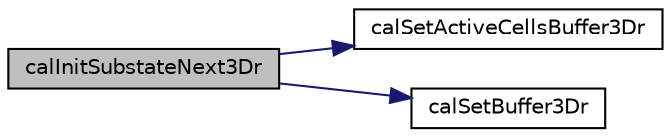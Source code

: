 digraph "calInitSubstateNext3Dr"
{
  edge [fontname="Helvetica",fontsize="10",labelfontname="Helvetica",labelfontsize="10"];
  node [fontname="Helvetica",fontsize="10",shape=record];
  rankdir="LR";
  Node1 [label="calInitSubstateNext3Dr",height=0.2,width=0.4,color="black", fillcolor="grey75", style="filled" fontcolor="black"];
  Node1 -> Node2 [color="midnightblue",fontsize="10",style="solid",fontname="Helvetica"];
  Node2 [label="calSetActiveCellsBuffer3Dr",height=0.2,width=0.4,color="black", fillcolor="white", style="filled",URL="$cal3_d_buffer_8c.html#a17be35a1b1346e5051e19584c60c5537",tooltip="Sets active cells of a real (floating point) 3D buffer to a constant value. "];
  Node1 -> Node3 [color="midnightblue",fontsize="10",style="solid",fontname="Helvetica"];
  Node3 [label="calSetBuffer3Dr",height=0.2,width=0.4,color="black", fillcolor="white", style="filled",URL="$cal3_d_buffer_8c.html#ad608e184370f6c0f26ed27e71ed89a0c",tooltip="Sets a real (floating point) 3D buffer to a constant value. "];
}
